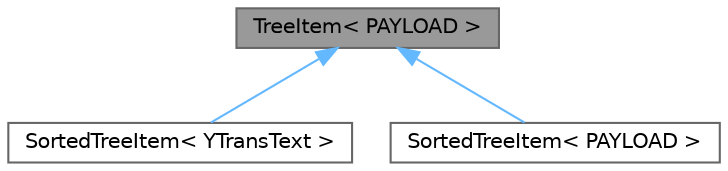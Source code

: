digraph "TreeItem&lt; PAYLOAD &gt;"
{
 // LATEX_PDF_SIZE
  bgcolor="transparent";
  edge [fontname=Helvetica,fontsize=10,labelfontname=Helvetica,labelfontsize=10];
  node [fontname=Helvetica,fontsize=10,shape=box,height=0.2,width=0.4];
  Node1 [id="Node000001",label="TreeItem\< PAYLOAD \>",height=0.2,width=0.4,color="gray40", fillcolor="grey60", style="filled", fontcolor="black",tooltip=" "];
  Node1 -> Node2 [id="edge1_Node000001_Node000002",dir="back",color="steelblue1",style="solid",tooltip=" "];
  Node2 [id="Node000002",label="SortedTreeItem\< YTransText \>",height=0.2,width=0.4,color="gray40", fillcolor="white", style="filled",URL="$classSortedTreeItem.html",tooltip=" "];
  Node1 -> Node3 [id="edge2_Node000001_Node000003",dir="back",color="steelblue1",style="solid",tooltip=" "];
  Node3 [id="Node000003",label="SortedTreeItem\< PAYLOAD \>",height=0.2,width=0.4,color="gray40", fillcolor="white", style="filled",URL="$classSortedTreeItem.html",tooltip=" "];
}
